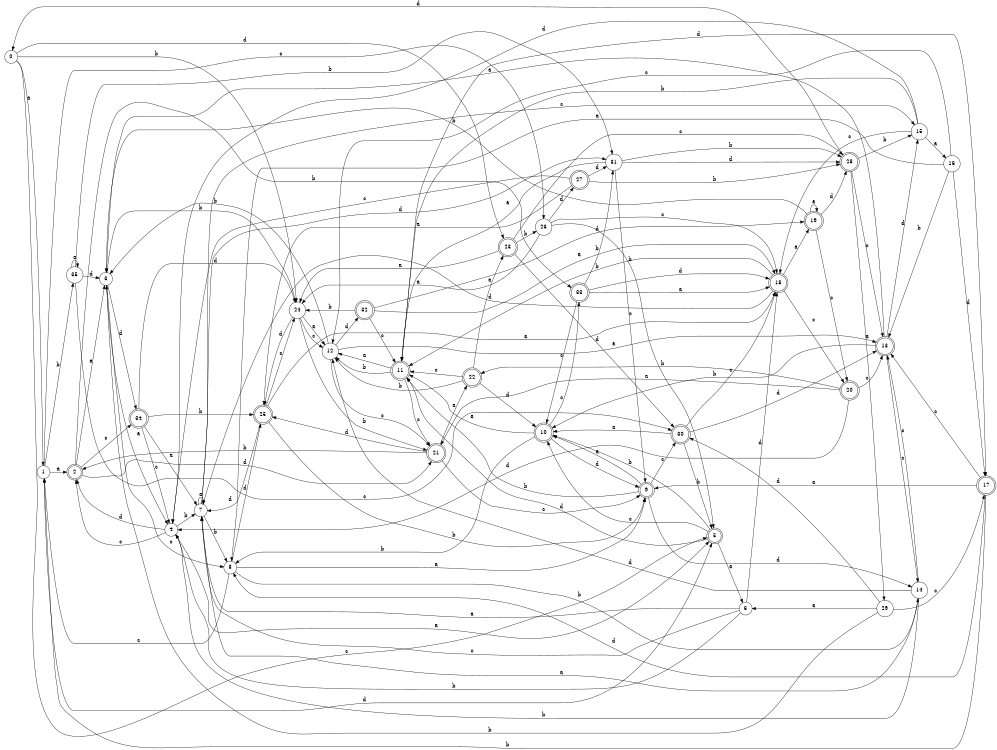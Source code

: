 digraph n29_4 {
__start0 [label="" shape="none"];

rankdir=LR;
size="8,5";

s0 [style="filled", color="black", fillcolor="white" shape="circle", label="0"];
s1 [style="filled", color="black", fillcolor="white" shape="circle", label="1"];
s2 [style="rounded,filled", color="black", fillcolor="white" shape="doublecircle", label="2"];
s3 [style="filled", color="black", fillcolor="white" shape="circle", label="3"];
s4 [style="filled", color="black", fillcolor="white" shape="circle", label="4"];
s5 [style="rounded,filled", color="black", fillcolor="white" shape="doublecircle", label="5"];
s6 [style="filled", color="black", fillcolor="white" shape="circle", label="6"];
s7 [style="filled", color="black", fillcolor="white" shape="circle", label="7"];
s8 [style="filled", color="black", fillcolor="white" shape="circle", label="8"];
s9 [style="rounded,filled", color="black", fillcolor="white" shape="doublecircle", label="9"];
s10 [style="rounded,filled", color="black", fillcolor="white" shape="doublecircle", label="10"];
s11 [style="rounded,filled", color="black", fillcolor="white" shape="doublecircle", label="11"];
s12 [style="filled", color="black", fillcolor="white" shape="circle", label="12"];
s13 [style="rounded,filled", color="black", fillcolor="white" shape="doublecircle", label="13"];
s14 [style="filled", color="black", fillcolor="white" shape="circle", label="14"];
s15 [style="filled", color="black", fillcolor="white" shape="circle", label="15"];
s16 [style="filled", color="black", fillcolor="white" shape="circle", label="16"];
s17 [style="rounded,filled", color="black", fillcolor="white" shape="doublecircle", label="17"];
s18 [style="rounded,filled", color="black", fillcolor="white" shape="doublecircle", label="18"];
s19 [style="rounded,filled", color="black", fillcolor="white" shape="doublecircle", label="19"];
s20 [style="rounded,filled", color="black", fillcolor="white" shape="doublecircle", label="20"];
s21 [style="rounded,filled", color="black", fillcolor="white" shape="doublecircle", label="21"];
s22 [style="rounded,filled", color="black", fillcolor="white" shape="doublecircle", label="22"];
s23 [style="rounded,filled", color="black", fillcolor="white" shape="doublecircle", label="23"];
s24 [style="filled", color="black", fillcolor="white" shape="circle", label="24"];
s25 [style="rounded,filled", color="black", fillcolor="white" shape="doublecircle", label="25"];
s26 [style="filled", color="black", fillcolor="white" shape="circle", label="26"];
s27 [style="rounded,filled", color="black", fillcolor="white" shape="doublecircle", label="27"];
s28 [style="rounded,filled", color="black", fillcolor="white" shape="doublecircle", label="28"];
s29 [style="filled", color="black", fillcolor="white" shape="circle", label="29"];
s30 [style="rounded,filled", color="black", fillcolor="white" shape="doublecircle", label="30"];
s31 [style="filled", color="black", fillcolor="white" shape="circle", label="31"];
s32 [style="rounded,filled", color="black", fillcolor="white" shape="doublecircle", label="32"];
s33 [style="rounded,filled", color="black", fillcolor="white" shape="doublecircle", label="33"];
s34 [style="rounded,filled", color="black", fillcolor="white" shape="doublecircle", label="34"];
s35 [style="filled", color="black", fillcolor="white" shape="circle", label="35"];
s0 -> s1 [label="a"];
s0 -> s24 [label="b"];
s0 -> s5 [label="c"];
s0 -> s23 [label="d"];
s1 -> s2 [label="a"];
s1 -> s35 [label="b"];
s1 -> s26 [label="c"];
s1 -> s5 [label="d"];
s2 -> s3 [label="a"];
s2 -> s33 [label="b"];
s2 -> s34 [label="c"];
s2 -> s21 [label="d"];
s3 -> s4 [label="a"];
s3 -> s24 [label="b"];
s3 -> s8 [label="c"];
s3 -> s34 [label="d"];
s4 -> s5 [label="a"];
s4 -> s7 [label="b"];
s4 -> s2 [label="c"];
s4 -> s2 [label="d"];
s5 -> s6 [label="a"];
s5 -> s10 [label="b"];
s5 -> s10 [label="c"];
s5 -> s11 [label="d"];
s6 -> s7 [label="a"];
s6 -> s4 [label="b"];
s6 -> s7 [label="c"];
s6 -> s18 [label="d"];
s7 -> s7 [label="a"];
s7 -> s8 [label="b"];
s7 -> s15 [label="c"];
s7 -> s31 [label="d"];
s8 -> s9 [label="a"];
s8 -> s14 [label="b"];
s8 -> s1 [label="c"];
s8 -> s25 [label="d"];
s9 -> s10 [label="a"];
s9 -> s11 [label="b"];
s9 -> s30 [label="c"];
s9 -> s14 [label="d"];
s10 -> s11 [label="a"];
s10 -> s8 [label="b"];
s10 -> s33 [label="c"];
s10 -> s9 [label="d"];
s11 -> s12 [label="a"];
s11 -> s12 [label="b"];
s11 -> s21 [label="c"];
s11 -> s17 [label="d"];
s12 -> s13 [label="a"];
s12 -> s3 [label="b"];
s12 -> s21 [label="c"];
s12 -> s32 [label="d"];
s13 -> s3 [label="a"];
s13 -> s10 [label="b"];
s13 -> s14 [label="c"];
s13 -> s15 [label="d"];
s14 -> s7 [label="a"];
s14 -> s4 [label="b"];
s14 -> s13 [label="c"];
s14 -> s12 [label="d"];
s15 -> s16 [label="a"];
s15 -> s11 [label="b"];
s15 -> s18 [label="c"];
s15 -> s4 [label="d"];
s16 -> s8 [label="a"];
s16 -> s13 [label="b"];
s16 -> s12 [label="c"];
s16 -> s17 [label="d"];
s17 -> s9 [label="a"];
s17 -> s1 [label="b"];
s17 -> s13 [label="c"];
s17 -> s8 [label="d"];
s18 -> s19 [label="a"];
s18 -> s11 [label="b"];
s18 -> s20 [label="c"];
s18 -> s7 [label="d"];
s19 -> s19 [label="a"];
s19 -> s3 [label="b"];
s19 -> s20 [label="c"];
s19 -> s28 [label="d"];
s20 -> s21 [label="a"];
s20 -> s22 [label="b"];
s20 -> s13 [label="c"];
s20 -> s4 [label="d"];
s21 -> s22 [label="a"];
s21 -> s2 [label="b"];
s21 -> s9 [label="c"];
s21 -> s25 [label="d"];
s22 -> s23 [label="a"];
s22 -> s12 [label="b"];
s22 -> s11 [label="c"];
s22 -> s10 [label="d"];
s23 -> s24 [label="a"];
s23 -> s26 [label="b"];
s23 -> s28 [label="c"];
s23 -> s30 [label="d"];
s24 -> s12 [label="a"];
s24 -> s21 [label="b"];
s24 -> s12 [label="c"];
s24 -> s25 [label="d"];
s25 -> s18 [label="a"];
s25 -> s9 [label="b"];
s25 -> s24 [label="c"];
s25 -> s7 [label="d"];
s26 -> s24 [label="a"];
s26 -> s5 [label="b"];
s26 -> s18 [label="c"];
s26 -> s27 [label="d"];
s27 -> s25 [label="a"];
s27 -> s28 [label="b"];
s27 -> s4 [label="c"];
s27 -> s31 [label="d"];
s28 -> s29 [label="a"];
s28 -> s15 [label="b"];
s28 -> s13 [label="c"];
s28 -> s0 [label="d"];
s29 -> s6 [label="a"];
s29 -> s3 [label="b"];
s29 -> s17 [label="c"];
s29 -> s30 [label="d"];
s30 -> s10 [label="a"];
s30 -> s5 [label="b"];
s30 -> s18 [label="c"];
s30 -> s13 [label="d"];
s31 -> s11 [label="a"];
s31 -> s28 [label="b"];
s31 -> s9 [label="c"];
s31 -> s28 [label="d"];
s32 -> s18 [label="a"];
s32 -> s24 [label="b"];
s32 -> s11 [label="c"];
s32 -> s19 [label="d"];
s33 -> s18 [label="a"];
s33 -> s31 [label="b"];
s33 -> s10 [label="c"];
s33 -> s18 [label="d"];
s34 -> s7 [label="a"];
s34 -> s25 [label="b"];
s34 -> s4 [label="c"];
s34 -> s24 [label="d"];
s35 -> s35 [label="a"];
s35 -> s31 [label="b"];
s35 -> s30 [label="c"];
s35 -> s3 [label="d"];

}